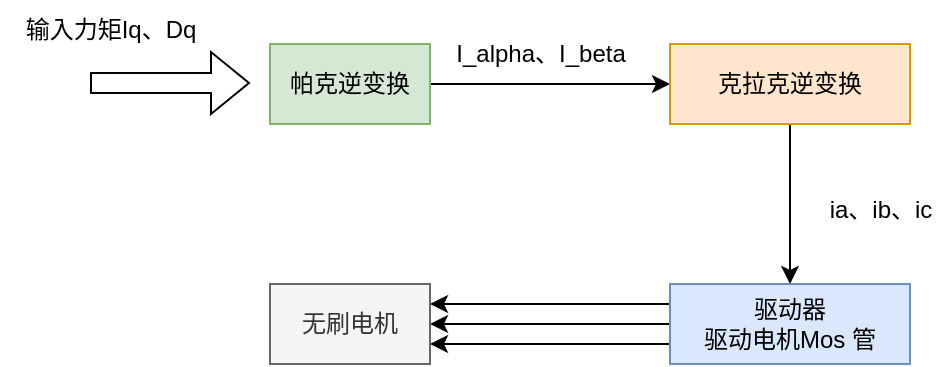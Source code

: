 <mxfile version="24.7.17">
  <diagram name="基本过程" id="tdFcZoLiTHiKnwLBQd2-">
    <mxGraphModel dx="954" dy="558" grid="0" gridSize="10" guides="1" tooltips="1" connect="1" arrows="1" fold="1" page="1" pageScale="1" pageWidth="1169" pageHeight="827" math="0" shadow="0">
      <root>
        <mxCell id="0" />
        <mxCell id="1" parent="0" />
        <mxCell id="gl2tzgoZ4D9olNSp2-vS-5" style="edgeStyle=orthogonalEdgeStyle;rounded=0;orthogonalLoop=1;jettySize=auto;html=1;exitX=1;exitY=0.5;exitDx=0;exitDy=0;entryX=0;entryY=0.5;entryDx=0;entryDy=0;" parent="1" source="gl2tzgoZ4D9olNSp2-vS-1" target="gl2tzgoZ4D9olNSp2-vS-2" edge="1">
          <mxGeometry relative="1" as="geometry" />
        </mxCell>
        <mxCell id="gl2tzgoZ4D9olNSp2-vS-1" value="帕克逆变换" style="rounded=0;whiteSpace=wrap;html=1;fillColor=#d5e8d4;strokeColor=#82b366;" parent="1" vertex="1">
          <mxGeometry x="280" y="120" width="80" height="40" as="geometry" />
        </mxCell>
        <mxCell id="gl2tzgoZ4D9olNSp2-vS-6" style="edgeStyle=orthogonalEdgeStyle;rounded=0;orthogonalLoop=1;jettySize=auto;html=1;exitX=0.5;exitY=1;exitDx=0;exitDy=0;entryX=0.5;entryY=0;entryDx=0;entryDy=0;" parent="1" source="gl2tzgoZ4D9olNSp2-vS-2" target="gl2tzgoZ4D9olNSp2-vS-3" edge="1">
          <mxGeometry relative="1" as="geometry" />
        </mxCell>
        <mxCell id="gl2tzgoZ4D9olNSp2-vS-2" value="克拉克逆变换" style="rounded=0;whiteSpace=wrap;html=1;fillColor=#ffe6cc;strokeColor=#d79b00;" parent="1" vertex="1">
          <mxGeometry x="480" y="120" width="120" height="40" as="geometry" />
        </mxCell>
        <mxCell id="gl2tzgoZ4D9olNSp2-vS-7" style="edgeStyle=orthogonalEdgeStyle;rounded=0;orthogonalLoop=1;jettySize=auto;html=1;exitX=0;exitY=0.25;exitDx=0;exitDy=0;entryX=1;entryY=0.25;entryDx=0;entryDy=0;" parent="1" source="gl2tzgoZ4D9olNSp2-vS-3" target="gl2tzgoZ4D9olNSp2-vS-4" edge="1">
          <mxGeometry relative="1" as="geometry" />
        </mxCell>
        <mxCell id="gl2tzgoZ4D9olNSp2-vS-8" style="edgeStyle=orthogonalEdgeStyle;rounded=0;orthogonalLoop=1;jettySize=auto;html=1;exitX=0;exitY=0.5;exitDx=0;exitDy=0;entryX=1;entryY=0.5;entryDx=0;entryDy=0;" parent="1" source="gl2tzgoZ4D9olNSp2-vS-3" target="gl2tzgoZ4D9olNSp2-vS-4" edge="1">
          <mxGeometry relative="1" as="geometry" />
        </mxCell>
        <mxCell id="gl2tzgoZ4D9olNSp2-vS-9" style="edgeStyle=orthogonalEdgeStyle;rounded=0;orthogonalLoop=1;jettySize=auto;html=1;exitX=0;exitY=0.75;exitDx=0;exitDy=0;entryX=1;entryY=0.75;entryDx=0;entryDy=0;" parent="1" source="gl2tzgoZ4D9olNSp2-vS-3" target="gl2tzgoZ4D9olNSp2-vS-4" edge="1">
          <mxGeometry relative="1" as="geometry" />
        </mxCell>
        <mxCell id="gl2tzgoZ4D9olNSp2-vS-3" value="驱动器&lt;div&gt;驱动电机Mos 管&lt;/div&gt;" style="rounded=0;whiteSpace=wrap;html=1;fillColor=#dae8fc;strokeColor=#6c8ebf;" parent="1" vertex="1">
          <mxGeometry x="480" y="240" width="120" height="40" as="geometry" />
        </mxCell>
        <mxCell id="gl2tzgoZ4D9olNSp2-vS-4" value="无刷电机" style="rounded=0;whiteSpace=wrap;html=1;fillColor=#f5f5f5;strokeColor=#666666;fontColor=#333333;" parent="1" vertex="1">
          <mxGeometry x="280" y="240" width="80" height="40" as="geometry" />
        </mxCell>
        <mxCell id="gl2tzgoZ4D9olNSp2-vS-10" value="ia、ib、ic" style="text;html=1;align=center;verticalAlign=middle;resizable=0;points=[];autosize=1;strokeColor=none;fillColor=none;" parent="1" vertex="1">
          <mxGeometry x="550" y="188" width="70" height="30" as="geometry" />
        </mxCell>
        <mxCell id="gl2tzgoZ4D9olNSp2-vS-11" value="" style="shape=flexArrow;endArrow=classic;html=1;rounded=0;" parent="1" edge="1">
          <mxGeometry width="50" height="50" relative="1" as="geometry">
            <mxPoint x="190" y="139.5" as="sourcePoint" />
            <mxPoint x="270" y="139.5" as="targetPoint" />
          </mxGeometry>
        </mxCell>
        <mxCell id="gl2tzgoZ4D9olNSp2-vS-12" value="输入力矩Iq、Dq" style="text;html=1;align=center;verticalAlign=middle;resizable=0;points=[];autosize=1;strokeColor=none;fillColor=none;" parent="1" vertex="1">
          <mxGeometry x="145" y="98" width="110" height="30" as="geometry" />
        </mxCell>
        <mxCell id="gl2tzgoZ4D9olNSp2-vS-13" value="I_alpha、I_beta" style="text;html=1;align=center;verticalAlign=middle;resizable=0;points=[];autosize=1;strokeColor=none;fillColor=none;" parent="1" vertex="1">
          <mxGeometry x="360" y="110" width="110" height="30" as="geometry" />
        </mxCell>
      </root>
    </mxGraphModel>
  </diagram>
</mxfile>
